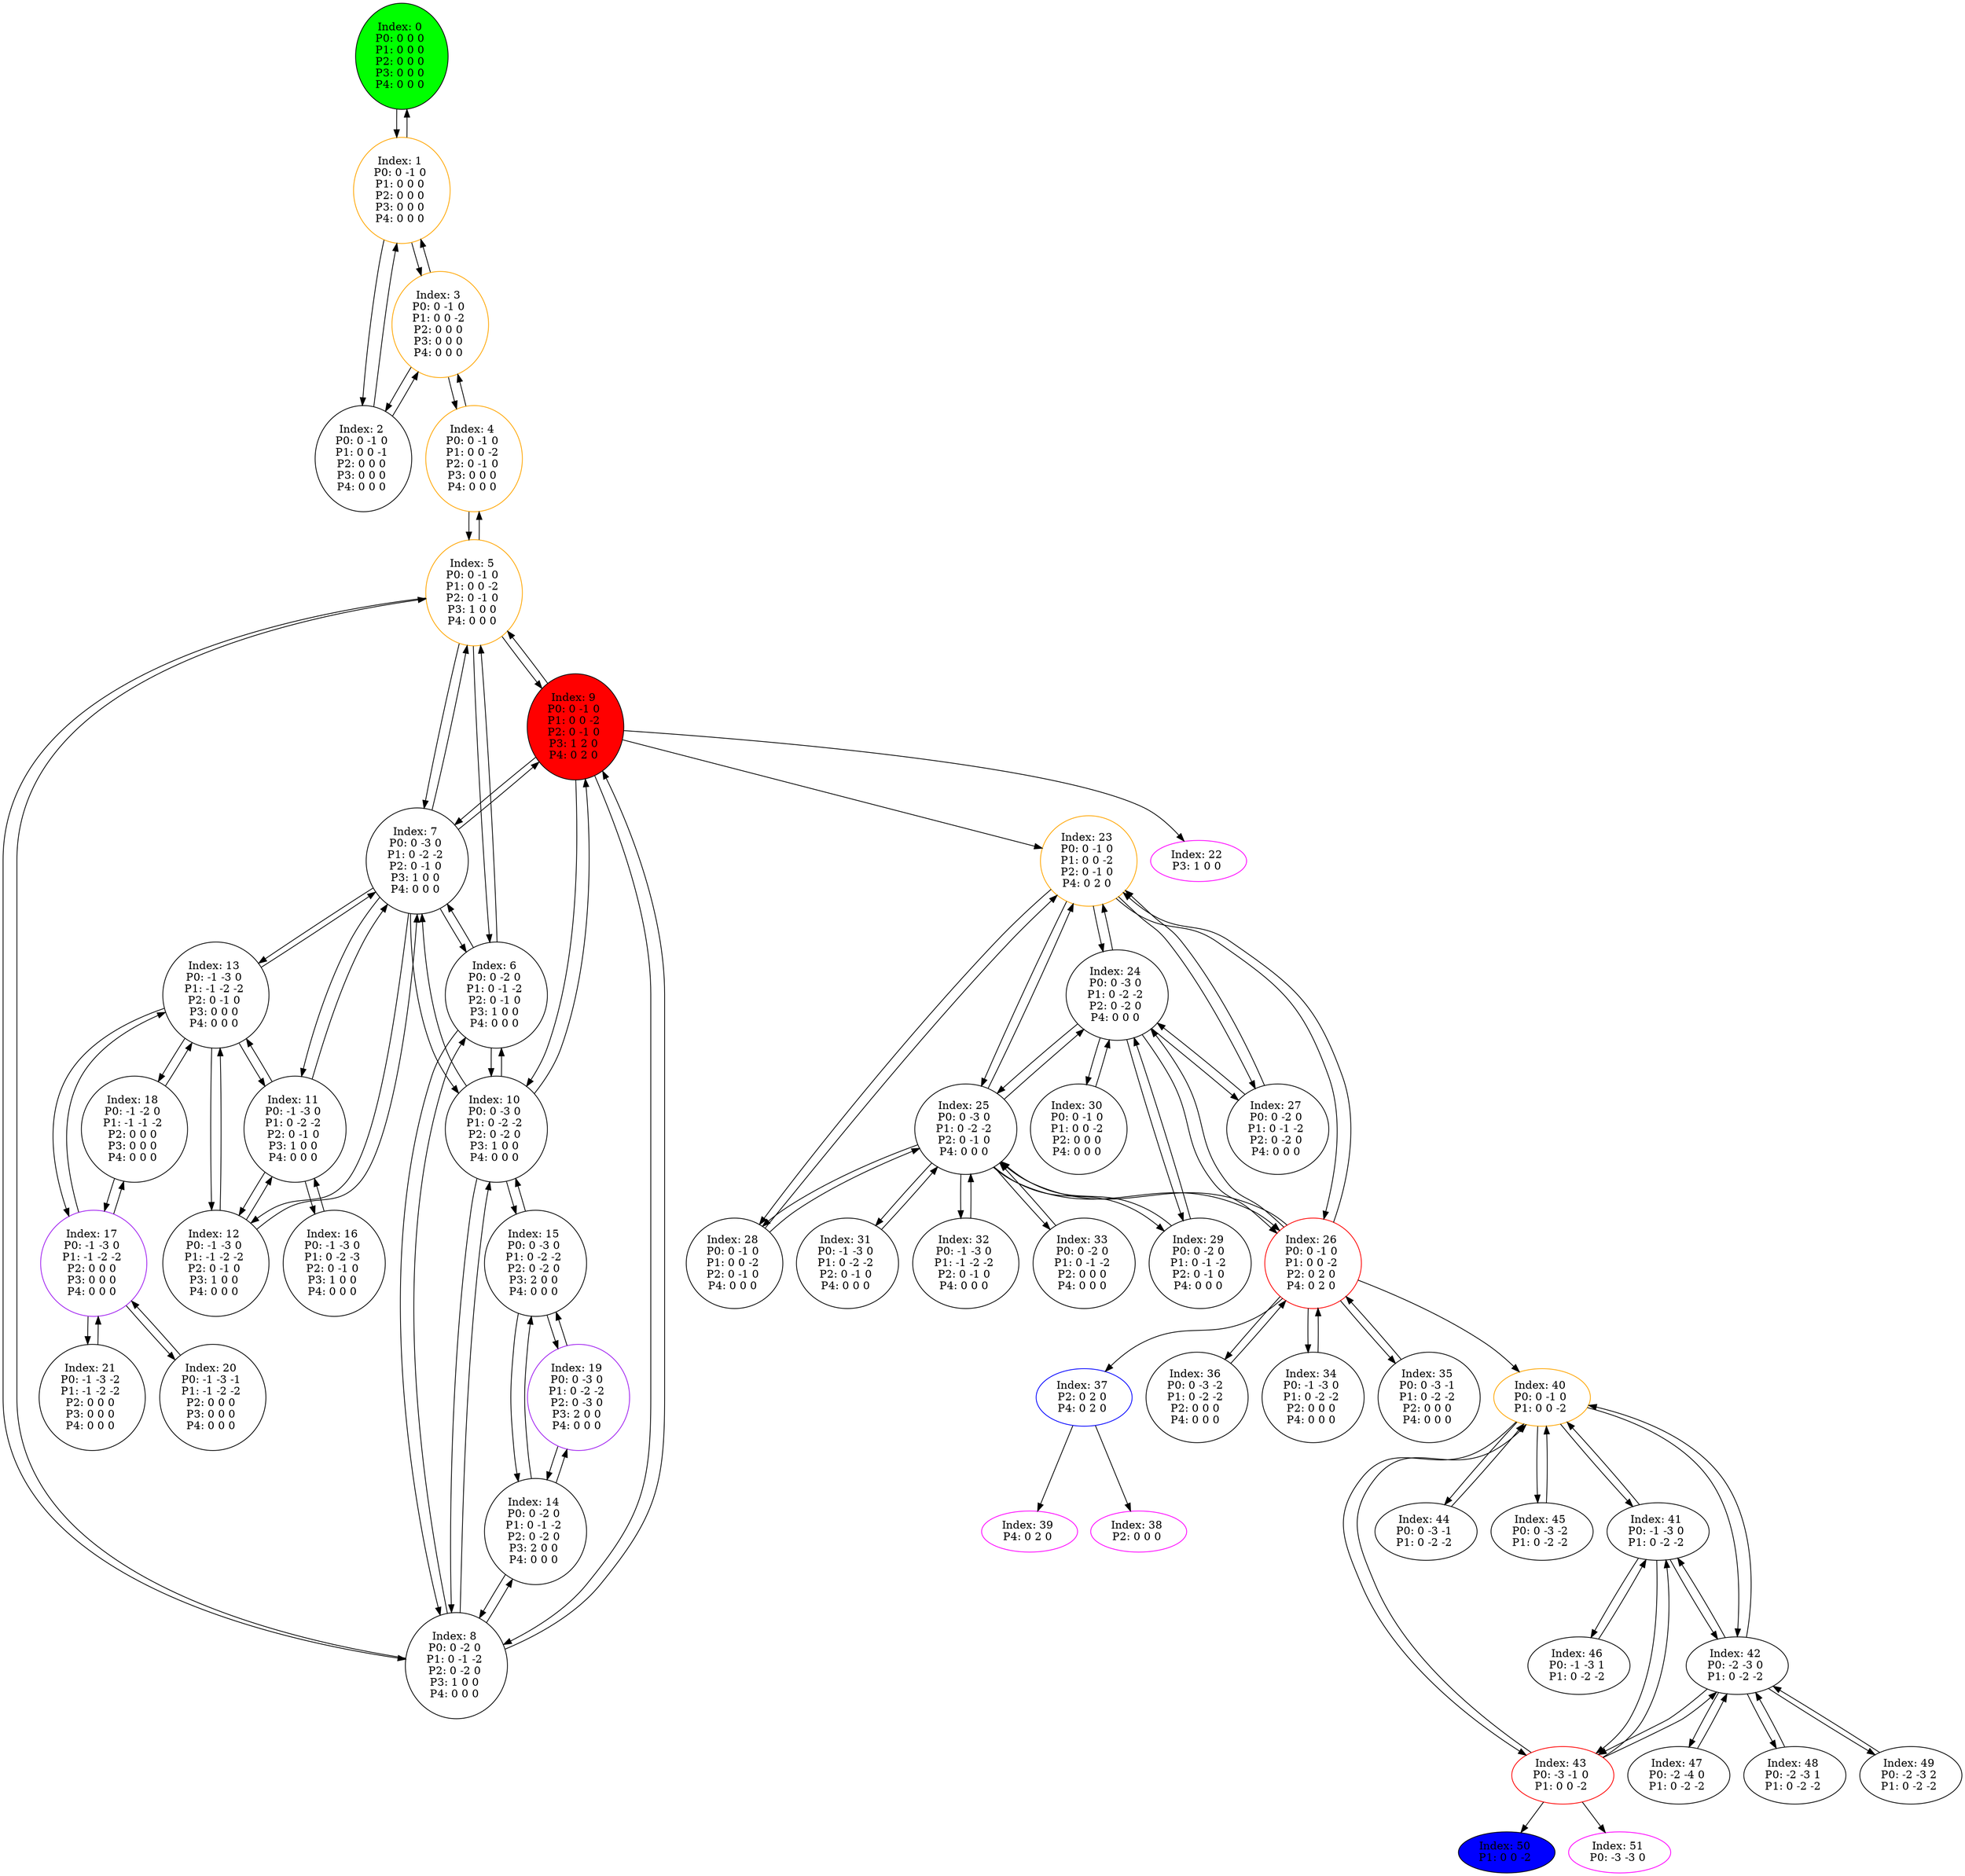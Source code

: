 digraph G {
color = "black"
0[label = "Index: 0 
P0: 0 0 0 
P1: 0 0 0 
P2: 0 0 0 
P3: 0 0 0 
P4: 0 0 0 
", style="filled", fillcolor = "green"]
1[label = "Index: 1 
P0: 0 -1 0 
P1: 0 0 0 
P2: 0 0 0 
P3: 0 0 0 
P4: 0 0 0 
", color = "orange"]
2[label = "Index: 2 
P0: 0 -1 0 
P1: 0 0 -1 
P2: 0 0 0 
P3: 0 0 0 
P4: 0 0 0 
"]
3[label = "Index: 3 
P0: 0 -1 0 
P1: 0 0 -2 
P2: 0 0 0 
P3: 0 0 0 
P4: 0 0 0 
", color = "orange"]
4[label = "Index: 4 
P0: 0 -1 0 
P1: 0 0 -2 
P2: 0 -1 0 
P3: 0 0 0 
P4: 0 0 0 
", color = "orange"]
5[label = "Index: 5 
P0: 0 -1 0 
P1: 0 0 -2 
P2: 0 -1 0 
P3: 1 0 0 
P4: 0 0 0 
", color = "orange"]
6[label = "Index: 6 
P0: 0 -2 0 
P1: 0 -1 -2 
P2: 0 -1 0 
P3: 1 0 0 
P4: 0 0 0 
"]
7[label = "Index: 7 
P0: 0 -3 0 
P1: 0 -2 -2 
P2: 0 -1 0 
P3: 1 0 0 
P4: 0 0 0 
"]
8[label = "Index: 8 
P0: 0 -2 0 
P1: 0 -1 -2 
P2: 0 -2 0 
P3: 1 0 0 
P4: 0 0 0 
"]
9[label = "Index: 9 
P0: 0 -1 0 
P1: 0 0 -2 
P2: 0 -1 0 
P3: 1 2 0 
P4: 0 2 0 
", style="filled", fillcolor = "red"]
10[label = "Index: 10 
P0: 0 -3 0 
P1: 0 -2 -2 
P2: 0 -2 0 
P3: 1 0 0 
P4: 0 0 0 
"]
11[label = "Index: 11 
P0: -1 -3 0 
P1: 0 -2 -2 
P2: 0 -1 0 
P3: 1 0 0 
P4: 0 0 0 
"]
12[label = "Index: 12 
P0: -1 -3 0 
P1: -1 -2 -2 
P2: 0 -1 0 
P3: 1 0 0 
P4: 0 0 0 
"]
13[label = "Index: 13 
P0: -1 -3 0 
P1: -1 -2 -2 
P2: 0 -1 0 
P3: 0 0 0 
P4: 0 0 0 
"]
14[label = "Index: 14 
P0: 0 -2 0 
P1: 0 -1 -2 
P2: 0 -2 0 
P3: 2 0 0 
P4: 0 0 0 
"]
15[label = "Index: 15 
P0: 0 -3 0 
P1: 0 -2 -2 
P2: 0 -2 0 
P3: 2 0 0 
P4: 0 0 0 
"]
16[label = "Index: 16 
P0: -1 -3 0 
P1: 0 -2 -3 
P2: 0 -1 0 
P3: 1 0 0 
P4: 0 0 0 
"]
17[label = "Index: 17 
P0: -1 -3 0 
P1: -1 -2 -2 
P2: 0 0 0 
P3: 0 0 0 
P4: 0 0 0 
", color = "purple"]
18[label = "Index: 18 
P0: -1 -2 0 
P1: -1 -1 -2 
P2: 0 0 0 
P3: 0 0 0 
P4: 0 0 0 
"]
19[label = "Index: 19 
P0: 0 -3 0 
P1: 0 -2 -2 
P2: 0 -3 0 
P3: 2 0 0 
P4: 0 0 0 
", color = "purple"]
20[label = "Index: 20 
P0: -1 -3 -1 
P1: -1 -2 -2 
P2: 0 0 0 
P3: 0 0 0 
P4: 0 0 0 
"]
21[label = "Index: 21 
P0: -1 -3 -2 
P1: -1 -2 -2 
P2: 0 0 0 
P3: 0 0 0 
P4: 0 0 0 
"]
22[label = "Index: 22 
P3: 1 0 0 
", color = "fuchsia"]
23[label = "Index: 23 
P0: 0 -1 0 
P1: 0 0 -2 
P2: 0 -1 0 
P4: 0 2 0 
", color = "orange"]
24[label = "Index: 24 
P0: 0 -3 0 
P1: 0 -2 -2 
P2: 0 -2 0 
P4: 0 0 0 
"]
25[label = "Index: 25 
P0: 0 -3 0 
P1: 0 -2 -2 
P2: 0 -1 0 
P4: 0 0 0 
"]
26[label = "Index: 26 
P0: 0 -1 0 
P1: 0 0 -2 
P2: 0 2 0 
P4: 0 2 0 
", color = "red"]
27[label = "Index: 27 
P0: 0 -2 0 
P1: 0 -1 -2 
P2: 0 -2 0 
P4: 0 0 0 
"]
28[label = "Index: 28 
P0: 0 -1 0 
P1: 0 0 -2 
P2: 0 -1 0 
P4: 0 0 0 
"]
29[label = "Index: 29 
P0: 0 -2 0 
P1: 0 -1 -2 
P2: 0 -1 0 
P4: 0 0 0 
"]
30[label = "Index: 30 
P0: 0 -1 0 
P1: 0 0 -2 
P2: 0 0 0 
P4: 0 0 0 
"]
31[label = "Index: 31 
P0: -1 -3 0 
P1: 0 -2 -2 
P2: 0 -1 0 
P4: 0 0 0 
"]
32[label = "Index: 32 
P0: -1 -3 0 
P1: -1 -2 -2 
P2: 0 -1 0 
P4: 0 0 0 
"]
33[label = "Index: 33 
P0: 0 -2 0 
P1: 0 -1 -2 
P2: 0 0 0 
P4: 0 0 0 
"]
34[label = "Index: 34 
P0: -1 -3 0 
P1: 0 -2 -2 
P2: 0 0 0 
P4: 0 0 0 
"]
35[label = "Index: 35 
P0: 0 -3 -1 
P1: 0 -2 -2 
P2: 0 0 0 
P4: 0 0 0 
"]
36[label = "Index: 36 
P0: 0 -3 -2 
P1: 0 -2 -2 
P2: 0 0 0 
P4: 0 0 0 
"]
37[label = "Index: 37 
P2: 0 2 0 
P4: 0 2 0 
", color = "blue"]
38[label = "Index: 38 
P2: 0 0 0 
", color = "fuchsia"]
39[label = "Index: 39 
P4: 0 2 0 
", color = "fuchsia"]
40[label = "Index: 40 
P0: 0 -1 0 
P1: 0 0 -2 
", color = "orange"]
41[label = "Index: 41 
P0: -1 -3 0 
P1: 0 -2 -2 
"]
42[label = "Index: 42 
P0: -2 -3 0 
P1: 0 -2 -2 
"]
43[label = "Index: 43 
P0: -3 -1 0 
P1: 0 0 -2 
", color = "red"]
44[label = "Index: 44 
P0: 0 -3 -1 
P1: 0 -2 -2 
"]
45[label = "Index: 45 
P0: 0 -3 -2 
P1: 0 -2 -2 
"]
46[label = "Index: 46 
P0: -1 -3 1 
P1: 0 -2 -2 
"]
47[label = "Index: 47 
P0: -2 -4 0 
P1: 0 -2 -2 
"]
48[label = "Index: 48 
P0: -2 -3 1 
P1: 0 -2 -2 
"]
49[label = "Index: 49 
P0: -2 -3 2 
P1: 0 -2 -2 
"]
50[label = "Index: 50 
P1: 0 0 -2 
", style="filled", fillcolor = "blue"]
51[label = "Index: 51 
P0: -3 -3 0 
", color = "fuchsia"]
0 -> 1

1 -> 0
1 -> 2
1 -> 3

2 -> 1
2 -> 3

3 -> 1
3 -> 2
3 -> 4

4 -> 3
4 -> 5

5 -> 4
5 -> 6
5 -> 7
5 -> 8
5 -> 9

6 -> 5
6 -> 7
6 -> 8
6 -> 10

7 -> 5
7 -> 6
7 -> 11
7 -> 12
7 -> 10
7 -> 9
7 -> 13

8 -> 5
8 -> 6
8 -> 10
8 -> 9
8 -> 14

9 -> 5
9 -> 7
9 -> 8
9 -> 10
9 -> 23
9 -> 22

10 -> 6
10 -> 7
10 -> 8
10 -> 9
10 -> 15

11 -> 7
11 -> 12
11 -> 16
11 -> 13

12 -> 7
12 -> 11
12 -> 13

13 -> 7
13 -> 11
13 -> 12
13 -> 17
13 -> 18

14 -> 8
14 -> 15
14 -> 19

15 -> 10
15 -> 14
15 -> 19

16 -> 11

17 -> 13
17 -> 20
17 -> 21
17 -> 18

18 -> 13
18 -> 17

19 -> 14
19 -> 15

20 -> 17

21 -> 17

23 -> 24
23 -> 25
23 -> 26
23 -> 27
23 -> 28

24 -> 23
24 -> 27
24 -> 25
24 -> 26
24 -> 29
24 -> 30

25 -> 23
25 -> 24
25 -> 31
25 -> 32
25 -> 29
25 -> 28
25 -> 26
25 -> 33

26 -> 23
26 -> 24
26 -> 25
26 -> 34
26 -> 35
26 -> 36
26 -> 37
26 -> 40

27 -> 23
27 -> 24

28 -> 23
28 -> 25

29 -> 24
29 -> 25

30 -> 24

31 -> 25

32 -> 25

33 -> 25

34 -> 26

35 -> 26

36 -> 26

37 -> 39
37 -> 38

40 -> 41
40 -> 42
40 -> 43
40 -> 44
40 -> 45

41 -> 40
41 -> 42
41 -> 43
41 -> 46

42 -> 40
42 -> 41
42 -> 43
42 -> 47
42 -> 48
42 -> 49

43 -> 40
43 -> 41
43 -> 42
43 -> 50
43 -> 51

44 -> 40

45 -> 40

46 -> 41

47 -> 42

48 -> 42

49 -> 42

}
